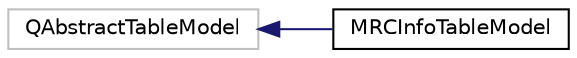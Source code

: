 digraph "Graphical Class Hierarchy"
{
  edge [fontname="Helvetica",fontsize="10",labelfontname="Helvetica",labelfontsize="10"];
  node [fontname="Helvetica",fontsize="10",shape=record];
  rankdir="LR";
  Node175 [label="QAbstractTableModel",height=0.2,width=0.4,color="grey75", fillcolor="white", style="filled"];
  Node175 -> Node0 [dir="back",color="midnightblue",fontsize="10",style="solid",fontname="Helvetica"];
  Node0 [label="MRCInfoTableModel",height=0.2,width=0.4,color="black", fillcolor="white", style="filled",URL="$class_m_r_c_info_table_model.html"];
}
